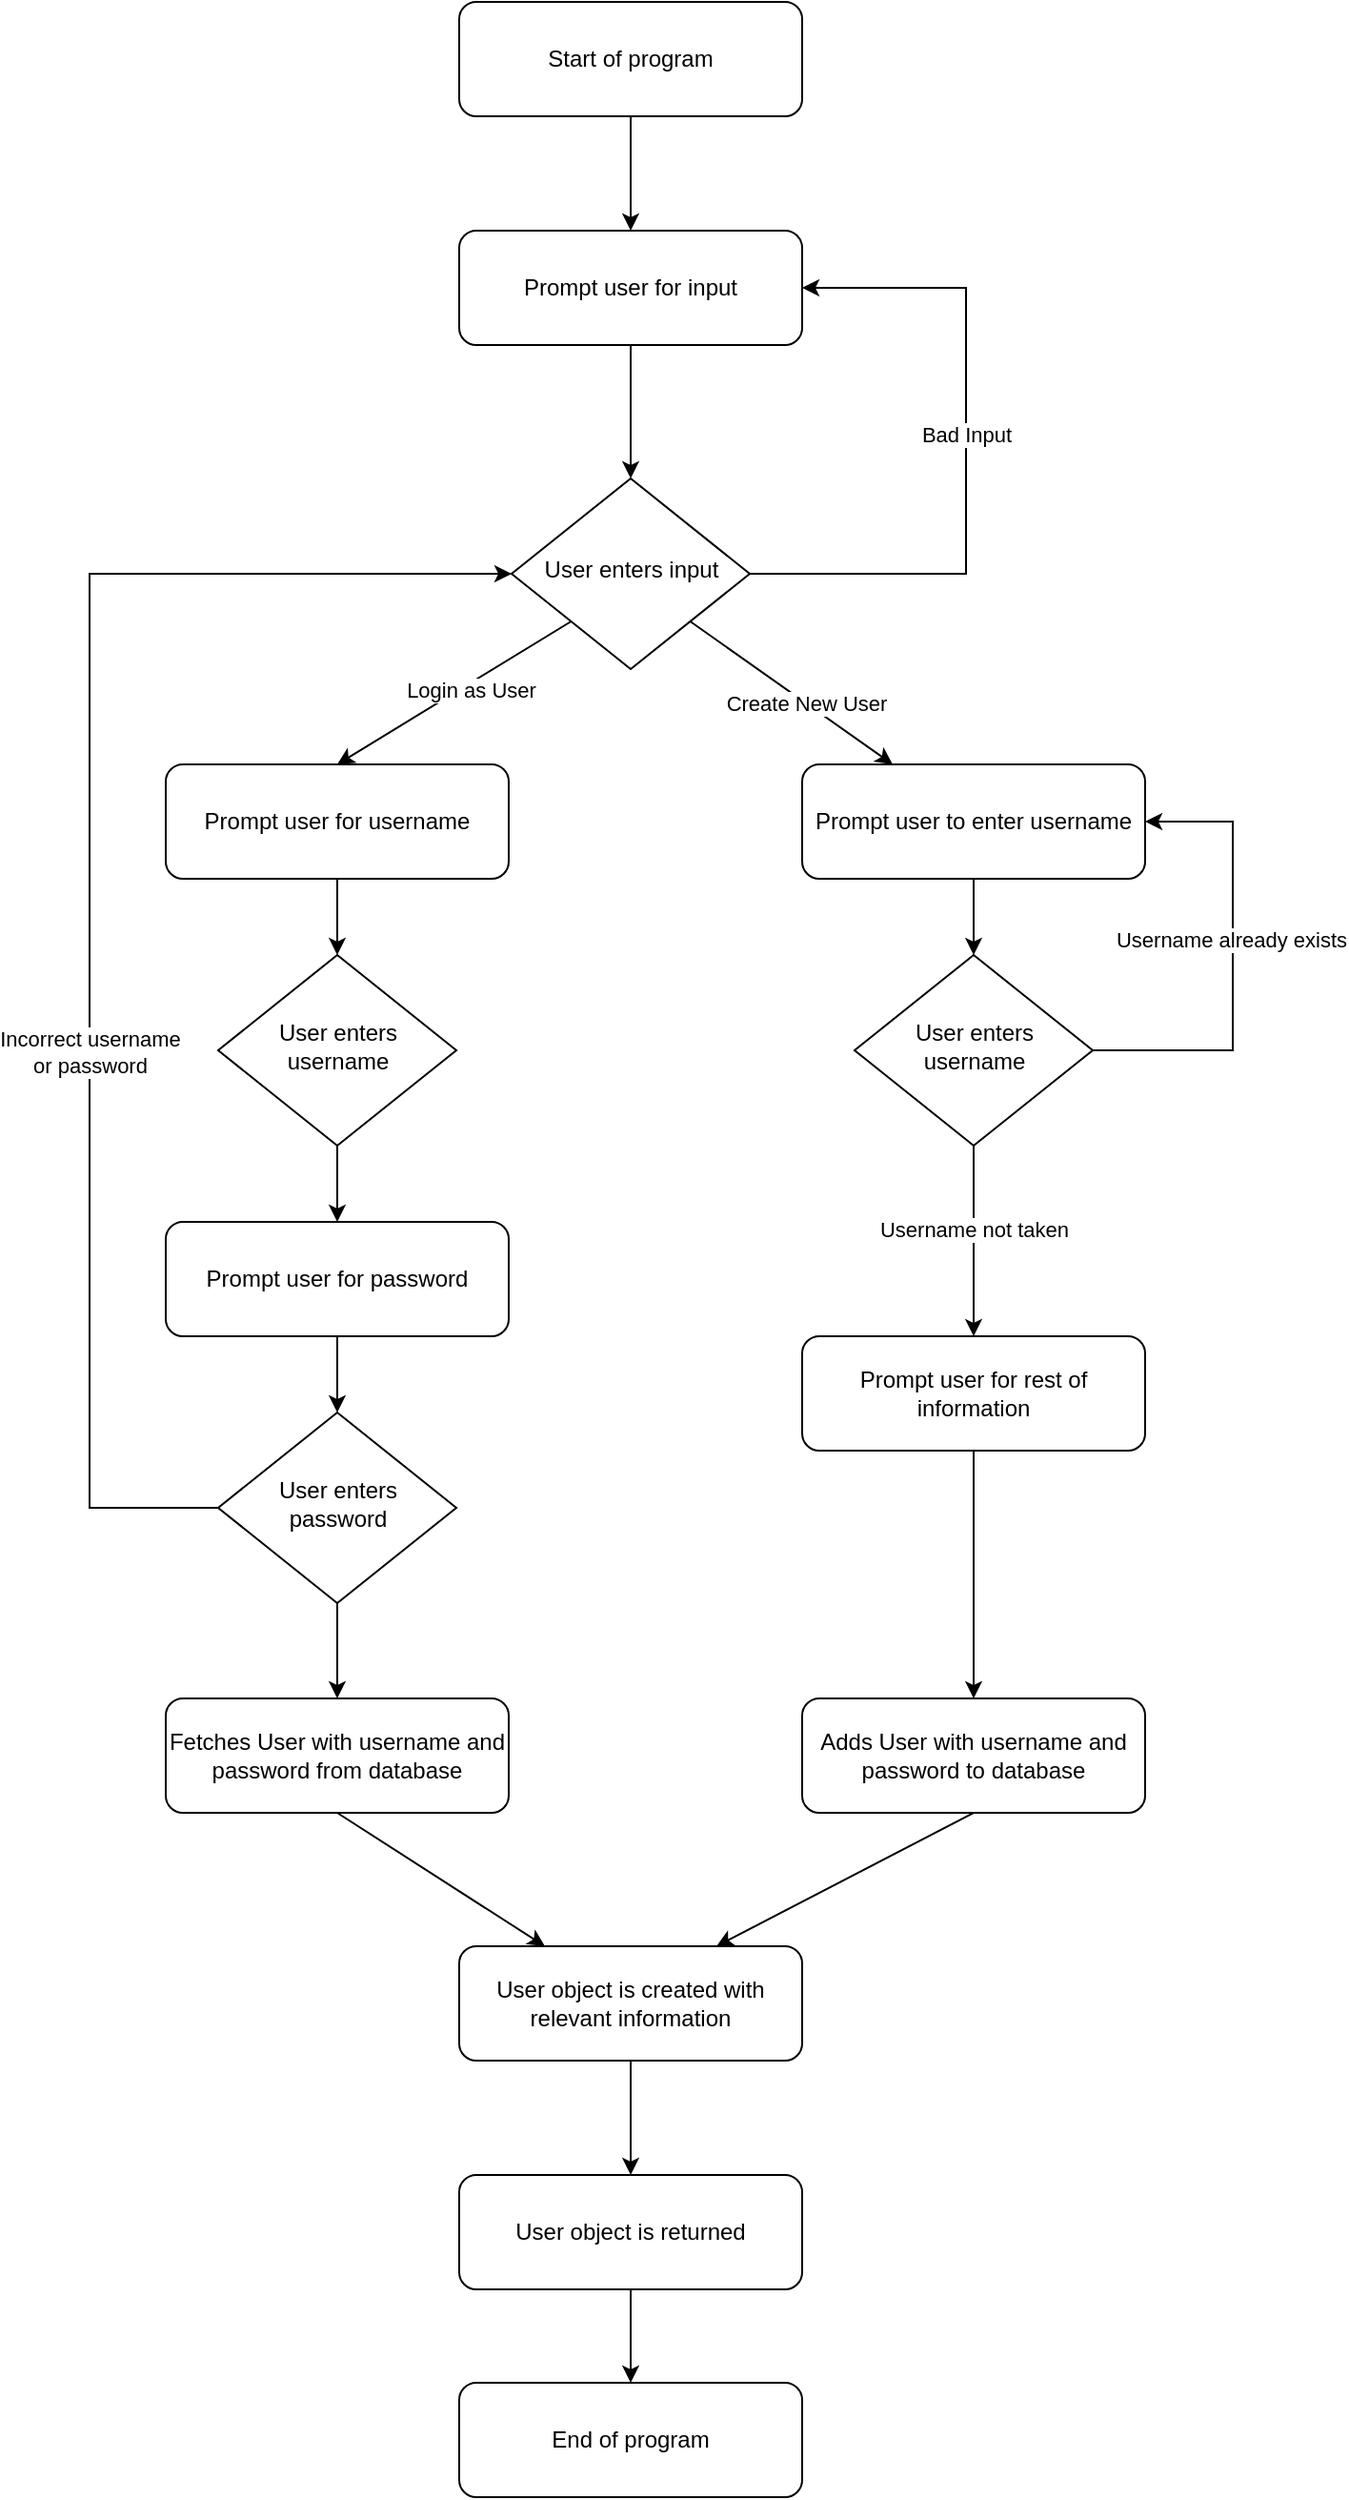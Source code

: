 <mxfile version="21.6.2" type="device">
  <diagram id="C5RBs43oDa-KdzZeNtuy" name="Page-1">
    <mxGraphModel dx="2074" dy="2293" grid="1" gridSize="10" guides="1" tooltips="1" connect="1" arrows="1" fold="1" page="1" pageScale="1" pageWidth="827" pageHeight="1169" math="0" shadow="0">
      <root>
        <mxCell id="WIyWlLk6GJQsqaUBKTNV-0" />
        <mxCell id="WIyWlLk6GJQsqaUBKTNV-1" parent="WIyWlLk6GJQsqaUBKTNV-0" />
        <mxCell id="GjBpAneU1MjriTZgQyeh-2" style="edgeStyle=orthogonalEdgeStyle;rounded=0;orthogonalLoop=1;jettySize=auto;html=1;exitX=0.5;exitY=1;exitDx=0;exitDy=0;entryX=0.5;entryY=0;entryDx=0;entryDy=0;" edge="1" parent="WIyWlLk6GJQsqaUBKTNV-1" source="WIyWlLk6GJQsqaUBKTNV-3" target="WIyWlLk6GJQsqaUBKTNV-6">
          <mxGeometry relative="1" as="geometry" />
        </mxCell>
        <mxCell id="WIyWlLk6GJQsqaUBKTNV-3" value="Prompt user for input" style="rounded=1;whiteSpace=wrap;html=1;fontSize=12;glass=0;strokeWidth=1;shadow=0;" parent="WIyWlLk6GJQsqaUBKTNV-1" vertex="1">
          <mxGeometry x="308" y="40" width="180" height="60" as="geometry" />
        </mxCell>
        <mxCell id="GjBpAneU1MjriTZgQyeh-4" style="rounded=0;orthogonalLoop=1;jettySize=auto;html=1;exitX=0;exitY=1;exitDx=0;exitDy=0;entryX=0.5;entryY=0;entryDx=0;entryDy=0;" edge="1" parent="WIyWlLk6GJQsqaUBKTNV-1" source="WIyWlLk6GJQsqaUBKTNV-6" target="GjBpAneU1MjriTZgQyeh-0">
          <mxGeometry relative="1" as="geometry" />
        </mxCell>
        <mxCell id="GjBpAneU1MjriTZgQyeh-7" value="Login as User" style="edgeLabel;html=1;align=center;verticalAlign=middle;resizable=0;points=[];" vertex="1" connectable="0" parent="GjBpAneU1MjriTZgQyeh-4">
          <mxGeometry x="-0.101" y="3" relative="1" as="geometry">
            <mxPoint as="offset" />
          </mxGeometry>
        </mxCell>
        <mxCell id="GjBpAneU1MjriTZgQyeh-5" style="rounded=0;orthogonalLoop=1;jettySize=auto;html=1;exitX=1;exitY=1;exitDx=0;exitDy=0;" edge="1" parent="WIyWlLk6GJQsqaUBKTNV-1" source="WIyWlLk6GJQsqaUBKTNV-6" target="GjBpAneU1MjriTZgQyeh-3">
          <mxGeometry relative="1" as="geometry" />
        </mxCell>
        <mxCell id="GjBpAneU1MjriTZgQyeh-6" style="edgeStyle=orthogonalEdgeStyle;rounded=0;orthogonalLoop=1;jettySize=auto;html=1;exitX=1;exitY=0.5;exitDx=0;exitDy=0;entryX=1;entryY=0.5;entryDx=0;entryDy=0;" edge="1" parent="WIyWlLk6GJQsqaUBKTNV-1" source="WIyWlLk6GJQsqaUBKTNV-6" target="WIyWlLk6GJQsqaUBKTNV-3">
          <mxGeometry relative="1" as="geometry">
            <Array as="points">
              <mxPoint x="574" y="220" />
              <mxPoint x="574" y="70" />
            </Array>
          </mxGeometry>
        </mxCell>
        <mxCell id="GjBpAneU1MjriTZgQyeh-9" value="Bad Input" style="edgeLabel;html=1;align=center;verticalAlign=middle;resizable=0;points=[];" vertex="1" connectable="0" parent="GjBpAneU1MjriTZgQyeh-6">
          <mxGeometry x="0.073" relative="1" as="geometry">
            <mxPoint y="1" as="offset" />
          </mxGeometry>
        </mxCell>
        <mxCell id="WIyWlLk6GJQsqaUBKTNV-6" value="User enters input" style="rhombus;whiteSpace=wrap;html=1;shadow=0;fontFamily=Helvetica;fontSize=12;align=center;strokeWidth=1;spacing=6;spacingTop=-4;" parent="WIyWlLk6GJQsqaUBKTNV-1" vertex="1">
          <mxGeometry x="335.5" y="170" width="125" height="100" as="geometry" />
        </mxCell>
        <mxCell id="GjBpAneU1MjriTZgQyeh-17" style="edgeStyle=orthogonalEdgeStyle;rounded=0;orthogonalLoop=1;jettySize=auto;html=1;exitX=0.5;exitY=1;exitDx=0;exitDy=0;entryX=0.5;entryY=0;entryDx=0;entryDy=0;" edge="1" parent="WIyWlLk6GJQsqaUBKTNV-1" source="GjBpAneU1MjriTZgQyeh-0" target="GjBpAneU1MjriTZgQyeh-16">
          <mxGeometry relative="1" as="geometry" />
        </mxCell>
        <mxCell id="GjBpAneU1MjriTZgQyeh-0" value="Prompt user for username" style="rounded=1;whiteSpace=wrap;html=1;fontSize=12;glass=0;strokeWidth=1;shadow=0;" vertex="1" parent="WIyWlLk6GJQsqaUBKTNV-1">
          <mxGeometry x="154" y="320" width="180" height="60" as="geometry" />
        </mxCell>
        <mxCell id="GjBpAneU1MjriTZgQyeh-11" style="edgeStyle=orthogonalEdgeStyle;rounded=0;orthogonalLoop=1;jettySize=auto;html=1;exitX=0.5;exitY=1;exitDx=0;exitDy=0;entryX=0.5;entryY=0;entryDx=0;entryDy=0;" edge="1" parent="WIyWlLk6GJQsqaUBKTNV-1" source="GjBpAneU1MjriTZgQyeh-3" target="GjBpAneU1MjriTZgQyeh-10">
          <mxGeometry relative="1" as="geometry" />
        </mxCell>
        <mxCell id="GjBpAneU1MjriTZgQyeh-3" value="Prompt user to enter username" style="rounded=1;whiteSpace=wrap;html=1;fontSize=12;glass=0;strokeWidth=1;shadow=0;" vertex="1" parent="WIyWlLk6GJQsqaUBKTNV-1">
          <mxGeometry x="488" y="320" width="180" height="60" as="geometry" />
        </mxCell>
        <mxCell id="GjBpAneU1MjriTZgQyeh-8" value="Create New User" style="edgeLabel;html=1;align=center;verticalAlign=middle;resizable=0;points=[];" vertex="1" connectable="0" parent="WIyWlLk6GJQsqaUBKTNV-1">
          <mxGeometry x="483.998" y="290.0" as="geometry">
            <mxPoint x="6" y="-2" as="offset" />
          </mxGeometry>
        </mxCell>
        <mxCell id="GjBpAneU1MjriTZgQyeh-12" style="edgeStyle=orthogonalEdgeStyle;rounded=0;orthogonalLoop=1;jettySize=auto;html=1;exitX=1;exitY=0.5;exitDx=0;exitDy=0;entryX=1;entryY=0.5;entryDx=0;entryDy=0;" edge="1" parent="WIyWlLk6GJQsqaUBKTNV-1" source="GjBpAneU1MjriTZgQyeh-10" target="GjBpAneU1MjriTZgQyeh-3">
          <mxGeometry relative="1" as="geometry">
            <Array as="points">
              <mxPoint x="714" y="470" />
              <mxPoint x="714" y="350" />
            </Array>
          </mxGeometry>
        </mxCell>
        <mxCell id="GjBpAneU1MjriTZgQyeh-13" value="Username already exists" style="edgeLabel;html=1;align=center;verticalAlign=middle;resizable=0;points=[];" vertex="1" connectable="0" parent="GjBpAneU1MjriTZgQyeh-12">
          <mxGeometry x="0.098" y="1" relative="1" as="geometry">
            <mxPoint as="offset" />
          </mxGeometry>
        </mxCell>
        <mxCell id="GjBpAneU1MjriTZgQyeh-14" style="edgeStyle=orthogonalEdgeStyle;rounded=0;orthogonalLoop=1;jettySize=auto;html=1;exitX=0.5;exitY=1;exitDx=0;exitDy=0;entryX=0.5;entryY=0;entryDx=0;entryDy=0;" edge="1" parent="WIyWlLk6GJQsqaUBKTNV-1" source="GjBpAneU1MjriTZgQyeh-10" target="GjBpAneU1MjriTZgQyeh-15">
          <mxGeometry relative="1" as="geometry">
            <mxPoint x="578" y="560" as="targetPoint" />
          </mxGeometry>
        </mxCell>
        <mxCell id="GjBpAneU1MjriTZgQyeh-28" value="Username not taken" style="edgeLabel;html=1;align=center;verticalAlign=middle;resizable=0;points=[];" vertex="1" connectable="0" parent="GjBpAneU1MjriTZgQyeh-14">
          <mxGeometry x="-0.309" y="-1" relative="1" as="geometry">
            <mxPoint x="1" y="9" as="offset" />
          </mxGeometry>
        </mxCell>
        <mxCell id="GjBpAneU1MjriTZgQyeh-10" value="User enters username" style="rhombus;whiteSpace=wrap;html=1;shadow=0;fontFamily=Helvetica;fontSize=12;align=center;strokeWidth=1;spacing=6;spacingTop=-4;" vertex="1" parent="WIyWlLk6GJQsqaUBKTNV-1">
          <mxGeometry x="515.5" y="420" width="125" height="100" as="geometry" />
        </mxCell>
        <mxCell id="GjBpAneU1MjriTZgQyeh-27" style="edgeStyle=orthogonalEdgeStyle;rounded=0;orthogonalLoop=1;jettySize=auto;html=1;exitX=0.5;exitY=1;exitDx=0;exitDy=0;entryX=0.5;entryY=0;entryDx=0;entryDy=0;" edge="1" parent="WIyWlLk6GJQsqaUBKTNV-1" source="GjBpAneU1MjriTZgQyeh-15" target="GjBpAneU1MjriTZgQyeh-25">
          <mxGeometry relative="1" as="geometry" />
        </mxCell>
        <mxCell id="GjBpAneU1MjriTZgQyeh-15" value="Prompt user for rest of information" style="rounded=1;whiteSpace=wrap;html=1;fontSize=12;glass=0;strokeWidth=1;shadow=0;" vertex="1" parent="WIyWlLk6GJQsqaUBKTNV-1">
          <mxGeometry x="488" y="620" width="180" height="60" as="geometry" />
        </mxCell>
        <mxCell id="GjBpAneU1MjriTZgQyeh-19" style="edgeStyle=orthogonalEdgeStyle;rounded=0;orthogonalLoop=1;jettySize=auto;html=1;exitX=0.5;exitY=1;exitDx=0;exitDy=0;entryX=0.5;entryY=0;entryDx=0;entryDy=0;" edge="1" parent="WIyWlLk6GJQsqaUBKTNV-1" source="GjBpAneU1MjriTZgQyeh-16" target="GjBpAneU1MjriTZgQyeh-18">
          <mxGeometry relative="1" as="geometry" />
        </mxCell>
        <mxCell id="GjBpAneU1MjriTZgQyeh-16" value="User enters username" style="rhombus;whiteSpace=wrap;html=1;shadow=0;fontFamily=Helvetica;fontSize=12;align=center;strokeWidth=1;spacing=6;spacingTop=-4;" vertex="1" parent="WIyWlLk6GJQsqaUBKTNV-1">
          <mxGeometry x="181.5" y="420" width="125" height="100" as="geometry" />
        </mxCell>
        <mxCell id="GjBpAneU1MjriTZgQyeh-21" style="edgeStyle=orthogonalEdgeStyle;rounded=0;orthogonalLoop=1;jettySize=auto;html=1;exitX=0.5;exitY=1;exitDx=0;exitDy=0;entryX=0.5;entryY=0;entryDx=0;entryDy=0;" edge="1" parent="WIyWlLk6GJQsqaUBKTNV-1" source="GjBpAneU1MjriTZgQyeh-18" target="GjBpAneU1MjriTZgQyeh-20">
          <mxGeometry relative="1" as="geometry" />
        </mxCell>
        <mxCell id="GjBpAneU1MjriTZgQyeh-18" value="Prompt user for password" style="rounded=1;whiteSpace=wrap;html=1;fontSize=12;glass=0;strokeWidth=1;shadow=0;" vertex="1" parent="WIyWlLk6GJQsqaUBKTNV-1">
          <mxGeometry x="154" y="560" width="180" height="60" as="geometry" />
        </mxCell>
        <mxCell id="GjBpAneU1MjriTZgQyeh-22" style="edgeStyle=orthogonalEdgeStyle;rounded=0;orthogonalLoop=1;jettySize=auto;html=1;exitX=0;exitY=0.5;exitDx=0;exitDy=0;entryX=0;entryY=0.5;entryDx=0;entryDy=0;" edge="1" parent="WIyWlLk6GJQsqaUBKTNV-1" source="GjBpAneU1MjriTZgQyeh-20" target="WIyWlLk6GJQsqaUBKTNV-6">
          <mxGeometry relative="1" as="geometry">
            <Array as="points">
              <mxPoint x="114" y="710" />
              <mxPoint x="114" y="220" />
            </Array>
          </mxGeometry>
        </mxCell>
        <mxCell id="GjBpAneU1MjriTZgQyeh-23" value="Incorrect username&lt;br&gt;or password" style="edgeLabel;html=1;align=center;verticalAlign=middle;resizable=0;points=[];" vertex="1" connectable="0" parent="GjBpAneU1MjriTZgQyeh-22">
          <mxGeometry x="-0.21" relative="1" as="geometry">
            <mxPoint y="1" as="offset" />
          </mxGeometry>
        </mxCell>
        <mxCell id="GjBpAneU1MjriTZgQyeh-26" style="edgeStyle=orthogonalEdgeStyle;rounded=0;orthogonalLoop=1;jettySize=auto;html=1;exitX=0.5;exitY=1;exitDx=0;exitDy=0;" edge="1" parent="WIyWlLk6GJQsqaUBKTNV-1" source="GjBpAneU1MjriTZgQyeh-20" target="GjBpAneU1MjriTZgQyeh-24">
          <mxGeometry relative="1" as="geometry" />
        </mxCell>
        <mxCell id="GjBpAneU1MjriTZgQyeh-20" value="User enters password" style="rhombus;whiteSpace=wrap;html=1;shadow=0;fontFamily=Helvetica;fontSize=12;align=center;strokeWidth=1;spacing=6;spacingTop=-4;" vertex="1" parent="WIyWlLk6GJQsqaUBKTNV-1">
          <mxGeometry x="181.5" y="660" width="125" height="100" as="geometry" />
        </mxCell>
        <mxCell id="GjBpAneU1MjriTZgQyeh-31" style="rounded=0;orthogonalLoop=1;jettySize=auto;html=1;exitX=0.5;exitY=1;exitDx=0;exitDy=0;entryX=0.25;entryY=0;entryDx=0;entryDy=0;" edge="1" parent="WIyWlLk6GJQsqaUBKTNV-1" source="GjBpAneU1MjriTZgQyeh-24" target="GjBpAneU1MjriTZgQyeh-29">
          <mxGeometry relative="1" as="geometry" />
        </mxCell>
        <mxCell id="GjBpAneU1MjriTZgQyeh-24" value="Fetches User with username and password from database" style="rounded=1;whiteSpace=wrap;html=1;fontSize=12;glass=0;strokeWidth=1;shadow=0;" vertex="1" parent="WIyWlLk6GJQsqaUBKTNV-1">
          <mxGeometry x="154" y="810" width="180" height="60" as="geometry" />
        </mxCell>
        <mxCell id="GjBpAneU1MjriTZgQyeh-30" style="rounded=0;orthogonalLoop=1;jettySize=auto;html=1;exitX=0.5;exitY=1;exitDx=0;exitDy=0;entryX=0.75;entryY=0;entryDx=0;entryDy=0;" edge="1" parent="WIyWlLk6GJQsqaUBKTNV-1" source="GjBpAneU1MjriTZgQyeh-25" target="GjBpAneU1MjriTZgQyeh-29">
          <mxGeometry relative="1" as="geometry" />
        </mxCell>
        <mxCell id="GjBpAneU1MjriTZgQyeh-25" value="Adds User with username and password to database" style="rounded=1;whiteSpace=wrap;html=1;fontSize=12;glass=0;strokeWidth=1;shadow=0;" vertex="1" parent="WIyWlLk6GJQsqaUBKTNV-1">
          <mxGeometry x="488" y="810" width="180" height="60" as="geometry" />
        </mxCell>
        <mxCell id="GjBpAneU1MjriTZgQyeh-36" style="edgeStyle=orthogonalEdgeStyle;rounded=0;orthogonalLoop=1;jettySize=auto;html=1;exitX=0.5;exitY=1;exitDx=0;exitDy=0;entryX=0.5;entryY=0;entryDx=0;entryDy=0;" edge="1" parent="WIyWlLk6GJQsqaUBKTNV-1" source="GjBpAneU1MjriTZgQyeh-29" target="GjBpAneU1MjriTZgQyeh-35">
          <mxGeometry relative="1" as="geometry" />
        </mxCell>
        <mxCell id="GjBpAneU1MjriTZgQyeh-29" value="User object is created with relevant information" style="rounded=1;whiteSpace=wrap;html=1;fontSize=12;glass=0;strokeWidth=1;shadow=0;" vertex="1" parent="WIyWlLk6GJQsqaUBKTNV-1">
          <mxGeometry x="308" y="940" width="180" height="60" as="geometry" />
        </mxCell>
        <mxCell id="GjBpAneU1MjriTZgQyeh-41" style="edgeStyle=orthogonalEdgeStyle;rounded=0;orthogonalLoop=1;jettySize=auto;html=1;exitX=0.5;exitY=1;exitDx=0;exitDy=0;entryX=0.5;entryY=0;entryDx=0;entryDy=0;" edge="1" parent="WIyWlLk6GJQsqaUBKTNV-1" source="GjBpAneU1MjriTZgQyeh-35" target="GjBpAneU1MjriTZgQyeh-39">
          <mxGeometry relative="1" as="geometry" />
        </mxCell>
        <mxCell id="GjBpAneU1MjriTZgQyeh-35" value="User object is returned" style="rounded=1;whiteSpace=wrap;html=1;fontSize=12;glass=0;strokeWidth=1;shadow=0;" vertex="1" parent="WIyWlLk6GJQsqaUBKTNV-1">
          <mxGeometry x="308" y="1060" width="180" height="60" as="geometry" />
        </mxCell>
        <mxCell id="GjBpAneU1MjriTZgQyeh-38" style="edgeStyle=orthogonalEdgeStyle;rounded=0;orthogonalLoop=1;jettySize=auto;html=1;exitX=0.5;exitY=1;exitDx=0;exitDy=0;entryX=0.5;entryY=0;entryDx=0;entryDy=0;" edge="1" parent="WIyWlLk6GJQsqaUBKTNV-1" source="GjBpAneU1MjriTZgQyeh-37" target="WIyWlLk6GJQsqaUBKTNV-3">
          <mxGeometry relative="1" as="geometry" />
        </mxCell>
        <mxCell id="GjBpAneU1MjriTZgQyeh-37" value="Start of program" style="rounded=1;whiteSpace=wrap;html=1;fontSize=12;glass=0;strokeWidth=1;shadow=0;" vertex="1" parent="WIyWlLk6GJQsqaUBKTNV-1">
          <mxGeometry x="308" y="-80" width="180" height="60" as="geometry" />
        </mxCell>
        <mxCell id="GjBpAneU1MjriTZgQyeh-39" value="End of program" style="rounded=1;whiteSpace=wrap;html=1;fontSize=12;glass=0;strokeWidth=1;shadow=0;" vertex="1" parent="WIyWlLk6GJQsqaUBKTNV-1">
          <mxGeometry x="308" y="1169" width="180" height="60" as="geometry" />
        </mxCell>
      </root>
    </mxGraphModel>
  </diagram>
</mxfile>
